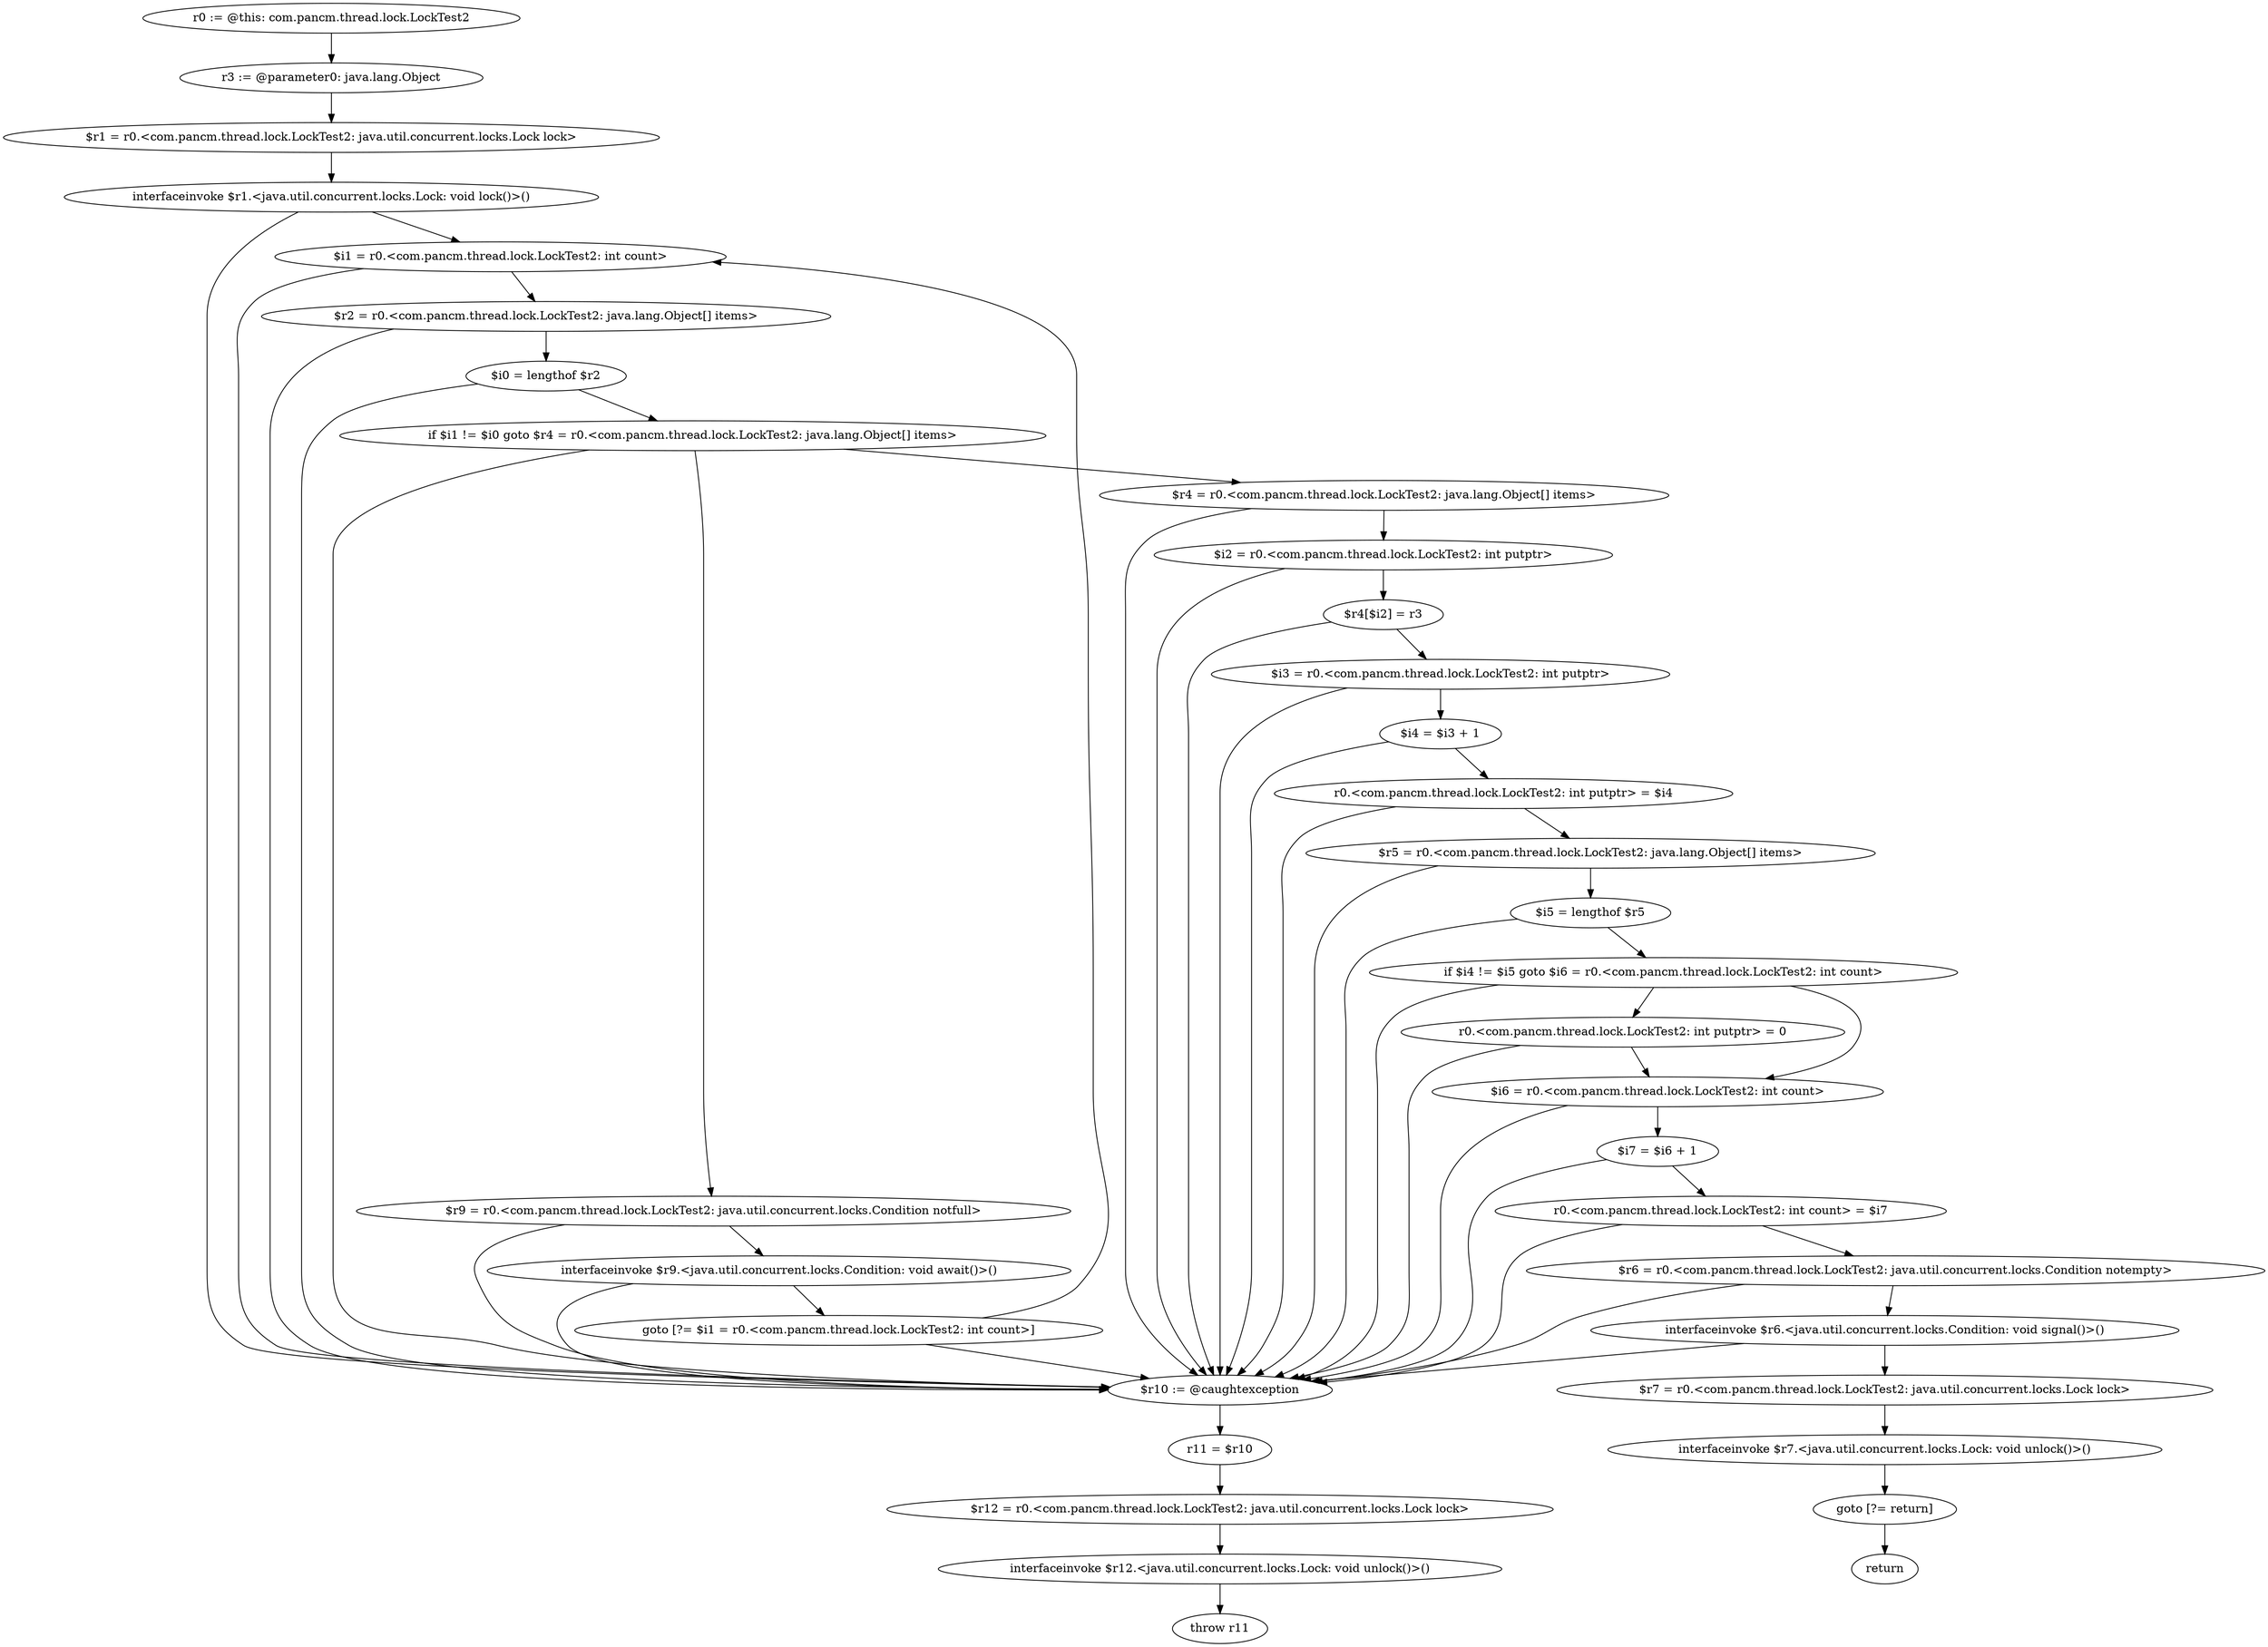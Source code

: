 digraph "unitGraph" {
    "r0 := @this: com.pancm.thread.lock.LockTest2"
    "r3 := @parameter0: java.lang.Object"
    "$r1 = r0.<com.pancm.thread.lock.LockTest2: java.util.concurrent.locks.Lock lock>"
    "interfaceinvoke $r1.<java.util.concurrent.locks.Lock: void lock()>()"
    "$i1 = r0.<com.pancm.thread.lock.LockTest2: int count>"
    "$r2 = r0.<com.pancm.thread.lock.LockTest2: java.lang.Object[] items>"
    "$i0 = lengthof $r2"
    "if $i1 != $i0 goto $r4 = r0.<com.pancm.thread.lock.LockTest2: java.lang.Object[] items>"
    "$r9 = r0.<com.pancm.thread.lock.LockTest2: java.util.concurrent.locks.Condition notfull>"
    "interfaceinvoke $r9.<java.util.concurrent.locks.Condition: void await()>()"
    "goto [?= $i1 = r0.<com.pancm.thread.lock.LockTest2: int count>]"
    "$r4 = r0.<com.pancm.thread.lock.LockTest2: java.lang.Object[] items>"
    "$i2 = r0.<com.pancm.thread.lock.LockTest2: int putptr>"
    "$r4[$i2] = r3"
    "$i3 = r0.<com.pancm.thread.lock.LockTest2: int putptr>"
    "$i4 = $i3 + 1"
    "r0.<com.pancm.thread.lock.LockTest2: int putptr> = $i4"
    "$r5 = r0.<com.pancm.thread.lock.LockTest2: java.lang.Object[] items>"
    "$i5 = lengthof $r5"
    "if $i4 != $i5 goto $i6 = r0.<com.pancm.thread.lock.LockTest2: int count>"
    "r0.<com.pancm.thread.lock.LockTest2: int putptr> = 0"
    "$i6 = r0.<com.pancm.thread.lock.LockTest2: int count>"
    "$i7 = $i6 + 1"
    "r0.<com.pancm.thread.lock.LockTest2: int count> = $i7"
    "$r6 = r0.<com.pancm.thread.lock.LockTest2: java.util.concurrent.locks.Condition notempty>"
    "interfaceinvoke $r6.<java.util.concurrent.locks.Condition: void signal()>()"
    "$r7 = r0.<com.pancm.thread.lock.LockTest2: java.util.concurrent.locks.Lock lock>"
    "interfaceinvoke $r7.<java.util.concurrent.locks.Lock: void unlock()>()"
    "goto [?= return]"
    "$r10 := @caughtexception"
    "r11 = $r10"
    "$r12 = r0.<com.pancm.thread.lock.LockTest2: java.util.concurrent.locks.Lock lock>"
    "interfaceinvoke $r12.<java.util.concurrent.locks.Lock: void unlock()>()"
    "throw r11"
    "return"
    "r0 := @this: com.pancm.thread.lock.LockTest2"->"r3 := @parameter0: java.lang.Object";
    "r3 := @parameter0: java.lang.Object"->"$r1 = r0.<com.pancm.thread.lock.LockTest2: java.util.concurrent.locks.Lock lock>";
    "$r1 = r0.<com.pancm.thread.lock.LockTest2: java.util.concurrent.locks.Lock lock>"->"interfaceinvoke $r1.<java.util.concurrent.locks.Lock: void lock()>()";
    "interfaceinvoke $r1.<java.util.concurrent.locks.Lock: void lock()>()"->"$i1 = r0.<com.pancm.thread.lock.LockTest2: int count>";
    "interfaceinvoke $r1.<java.util.concurrent.locks.Lock: void lock()>()"->"$r10 := @caughtexception";
    "$i1 = r0.<com.pancm.thread.lock.LockTest2: int count>"->"$r2 = r0.<com.pancm.thread.lock.LockTest2: java.lang.Object[] items>";
    "$i1 = r0.<com.pancm.thread.lock.LockTest2: int count>"->"$r10 := @caughtexception";
    "$r2 = r0.<com.pancm.thread.lock.LockTest2: java.lang.Object[] items>"->"$i0 = lengthof $r2";
    "$r2 = r0.<com.pancm.thread.lock.LockTest2: java.lang.Object[] items>"->"$r10 := @caughtexception";
    "$i0 = lengthof $r2"->"if $i1 != $i0 goto $r4 = r0.<com.pancm.thread.lock.LockTest2: java.lang.Object[] items>";
    "$i0 = lengthof $r2"->"$r10 := @caughtexception";
    "if $i1 != $i0 goto $r4 = r0.<com.pancm.thread.lock.LockTest2: java.lang.Object[] items>"->"$r9 = r0.<com.pancm.thread.lock.LockTest2: java.util.concurrent.locks.Condition notfull>";
    "if $i1 != $i0 goto $r4 = r0.<com.pancm.thread.lock.LockTest2: java.lang.Object[] items>"->"$r4 = r0.<com.pancm.thread.lock.LockTest2: java.lang.Object[] items>";
    "if $i1 != $i0 goto $r4 = r0.<com.pancm.thread.lock.LockTest2: java.lang.Object[] items>"->"$r10 := @caughtexception";
    "$r9 = r0.<com.pancm.thread.lock.LockTest2: java.util.concurrent.locks.Condition notfull>"->"interfaceinvoke $r9.<java.util.concurrent.locks.Condition: void await()>()";
    "$r9 = r0.<com.pancm.thread.lock.LockTest2: java.util.concurrent.locks.Condition notfull>"->"$r10 := @caughtexception";
    "interfaceinvoke $r9.<java.util.concurrent.locks.Condition: void await()>()"->"goto [?= $i1 = r0.<com.pancm.thread.lock.LockTest2: int count>]";
    "interfaceinvoke $r9.<java.util.concurrent.locks.Condition: void await()>()"->"$r10 := @caughtexception";
    "goto [?= $i1 = r0.<com.pancm.thread.lock.LockTest2: int count>]"->"$i1 = r0.<com.pancm.thread.lock.LockTest2: int count>";
    "goto [?= $i1 = r0.<com.pancm.thread.lock.LockTest2: int count>]"->"$r10 := @caughtexception";
    "$r4 = r0.<com.pancm.thread.lock.LockTest2: java.lang.Object[] items>"->"$i2 = r0.<com.pancm.thread.lock.LockTest2: int putptr>";
    "$r4 = r0.<com.pancm.thread.lock.LockTest2: java.lang.Object[] items>"->"$r10 := @caughtexception";
    "$i2 = r0.<com.pancm.thread.lock.LockTest2: int putptr>"->"$r4[$i2] = r3";
    "$i2 = r0.<com.pancm.thread.lock.LockTest2: int putptr>"->"$r10 := @caughtexception";
    "$r4[$i2] = r3"->"$i3 = r0.<com.pancm.thread.lock.LockTest2: int putptr>";
    "$r4[$i2] = r3"->"$r10 := @caughtexception";
    "$i3 = r0.<com.pancm.thread.lock.LockTest2: int putptr>"->"$i4 = $i3 + 1";
    "$i3 = r0.<com.pancm.thread.lock.LockTest2: int putptr>"->"$r10 := @caughtexception";
    "$i4 = $i3 + 1"->"r0.<com.pancm.thread.lock.LockTest2: int putptr> = $i4";
    "$i4 = $i3 + 1"->"$r10 := @caughtexception";
    "r0.<com.pancm.thread.lock.LockTest2: int putptr> = $i4"->"$r5 = r0.<com.pancm.thread.lock.LockTest2: java.lang.Object[] items>";
    "r0.<com.pancm.thread.lock.LockTest2: int putptr> = $i4"->"$r10 := @caughtexception";
    "$r5 = r0.<com.pancm.thread.lock.LockTest2: java.lang.Object[] items>"->"$i5 = lengthof $r5";
    "$r5 = r0.<com.pancm.thread.lock.LockTest2: java.lang.Object[] items>"->"$r10 := @caughtexception";
    "$i5 = lengthof $r5"->"if $i4 != $i5 goto $i6 = r0.<com.pancm.thread.lock.LockTest2: int count>";
    "$i5 = lengthof $r5"->"$r10 := @caughtexception";
    "if $i4 != $i5 goto $i6 = r0.<com.pancm.thread.lock.LockTest2: int count>"->"r0.<com.pancm.thread.lock.LockTest2: int putptr> = 0";
    "if $i4 != $i5 goto $i6 = r0.<com.pancm.thread.lock.LockTest2: int count>"->"$i6 = r0.<com.pancm.thread.lock.LockTest2: int count>";
    "if $i4 != $i5 goto $i6 = r0.<com.pancm.thread.lock.LockTest2: int count>"->"$r10 := @caughtexception";
    "r0.<com.pancm.thread.lock.LockTest2: int putptr> = 0"->"$i6 = r0.<com.pancm.thread.lock.LockTest2: int count>";
    "r0.<com.pancm.thread.lock.LockTest2: int putptr> = 0"->"$r10 := @caughtexception";
    "$i6 = r0.<com.pancm.thread.lock.LockTest2: int count>"->"$i7 = $i6 + 1";
    "$i6 = r0.<com.pancm.thread.lock.LockTest2: int count>"->"$r10 := @caughtexception";
    "$i7 = $i6 + 1"->"r0.<com.pancm.thread.lock.LockTest2: int count> = $i7";
    "$i7 = $i6 + 1"->"$r10 := @caughtexception";
    "r0.<com.pancm.thread.lock.LockTest2: int count> = $i7"->"$r6 = r0.<com.pancm.thread.lock.LockTest2: java.util.concurrent.locks.Condition notempty>";
    "r0.<com.pancm.thread.lock.LockTest2: int count> = $i7"->"$r10 := @caughtexception";
    "$r6 = r0.<com.pancm.thread.lock.LockTest2: java.util.concurrent.locks.Condition notempty>"->"interfaceinvoke $r6.<java.util.concurrent.locks.Condition: void signal()>()";
    "$r6 = r0.<com.pancm.thread.lock.LockTest2: java.util.concurrent.locks.Condition notempty>"->"$r10 := @caughtexception";
    "interfaceinvoke $r6.<java.util.concurrent.locks.Condition: void signal()>()"->"$r7 = r0.<com.pancm.thread.lock.LockTest2: java.util.concurrent.locks.Lock lock>";
    "interfaceinvoke $r6.<java.util.concurrent.locks.Condition: void signal()>()"->"$r10 := @caughtexception";
    "$r7 = r0.<com.pancm.thread.lock.LockTest2: java.util.concurrent.locks.Lock lock>"->"interfaceinvoke $r7.<java.util.concurrent.locks.Lock: void unlock()>()";
    "interfaceinvoke $r7.<java.util.concurrent.locks.Lock: void unlock()>()"->"goto [?= return]";
    "goto [?= return]"->"return";
    "$r10 := @caughtexception"->"r11 = $r10";
    "r11 = $r10"->"$r12 = r0.<com.pancm.thread.lock.LockTest2: java.util.concurrent.locks.Lock lock>";
    "$r12 = r0.<com.pancm.thread.lock.LockTest2: java.util.concurrent.locks.Lock lock>"->"interfaceinvoke $r12.<java.util.concurrent.locks.Lock: void unlock()>()";
    "interfaceinvoke $r12.<java.util.concurrent.locks.Lock: void unlock()>()"->"throw r11";
}
